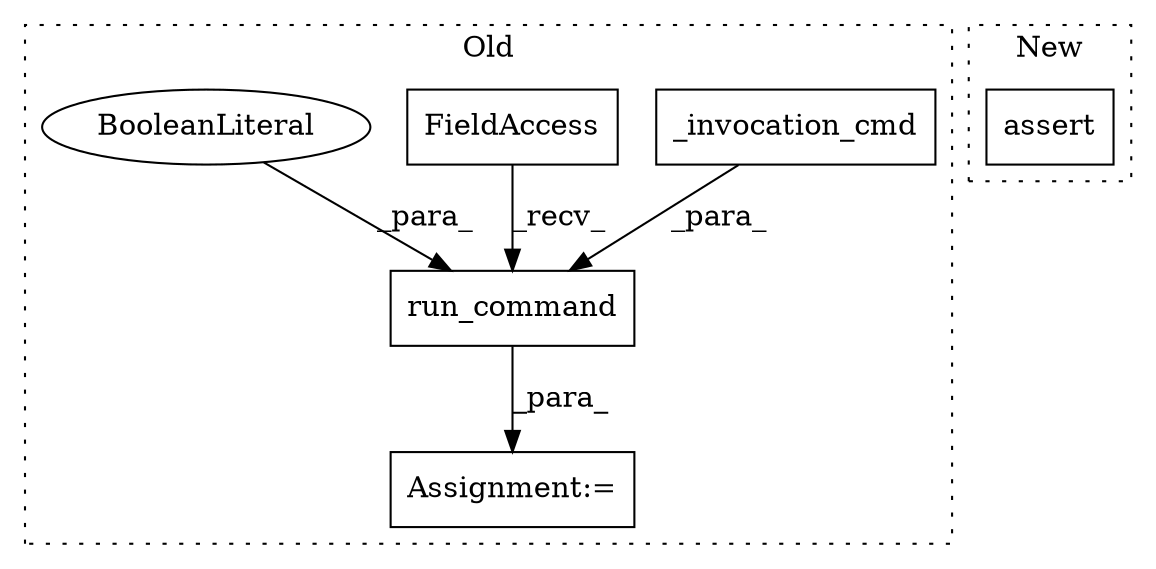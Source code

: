 digraph G {
subgraph cluster0 {
1 [label="run_command" a="32" s="6708,6747" l="12,1" shape="box"];
3 [label="_invocation_cmd" a="32" s="6725" l="17" shape="box"];
4 [label="FieldAccess" a="22" s="6689" l="7" shape="box"];
5 [label="BooleanLiteral" a="9" s="6743" l="4" shape="ellipse"];
6 [label="Assignment:=" a="7" s="6688" l="1" shape="box"];
label = "Old";
style="dotted";
}
subgraph cluster1 {
2 [label="assert" a="32" s="7968,7992" l="12,1" shape="box"];
label = "New";
style="dotted";
}
1 -> 6 [label="_para_"];
3 -> 1 [label="_para_"];
4 -> 1 [label="_recv_"];
5 -> 1 [label="_para_"];
}